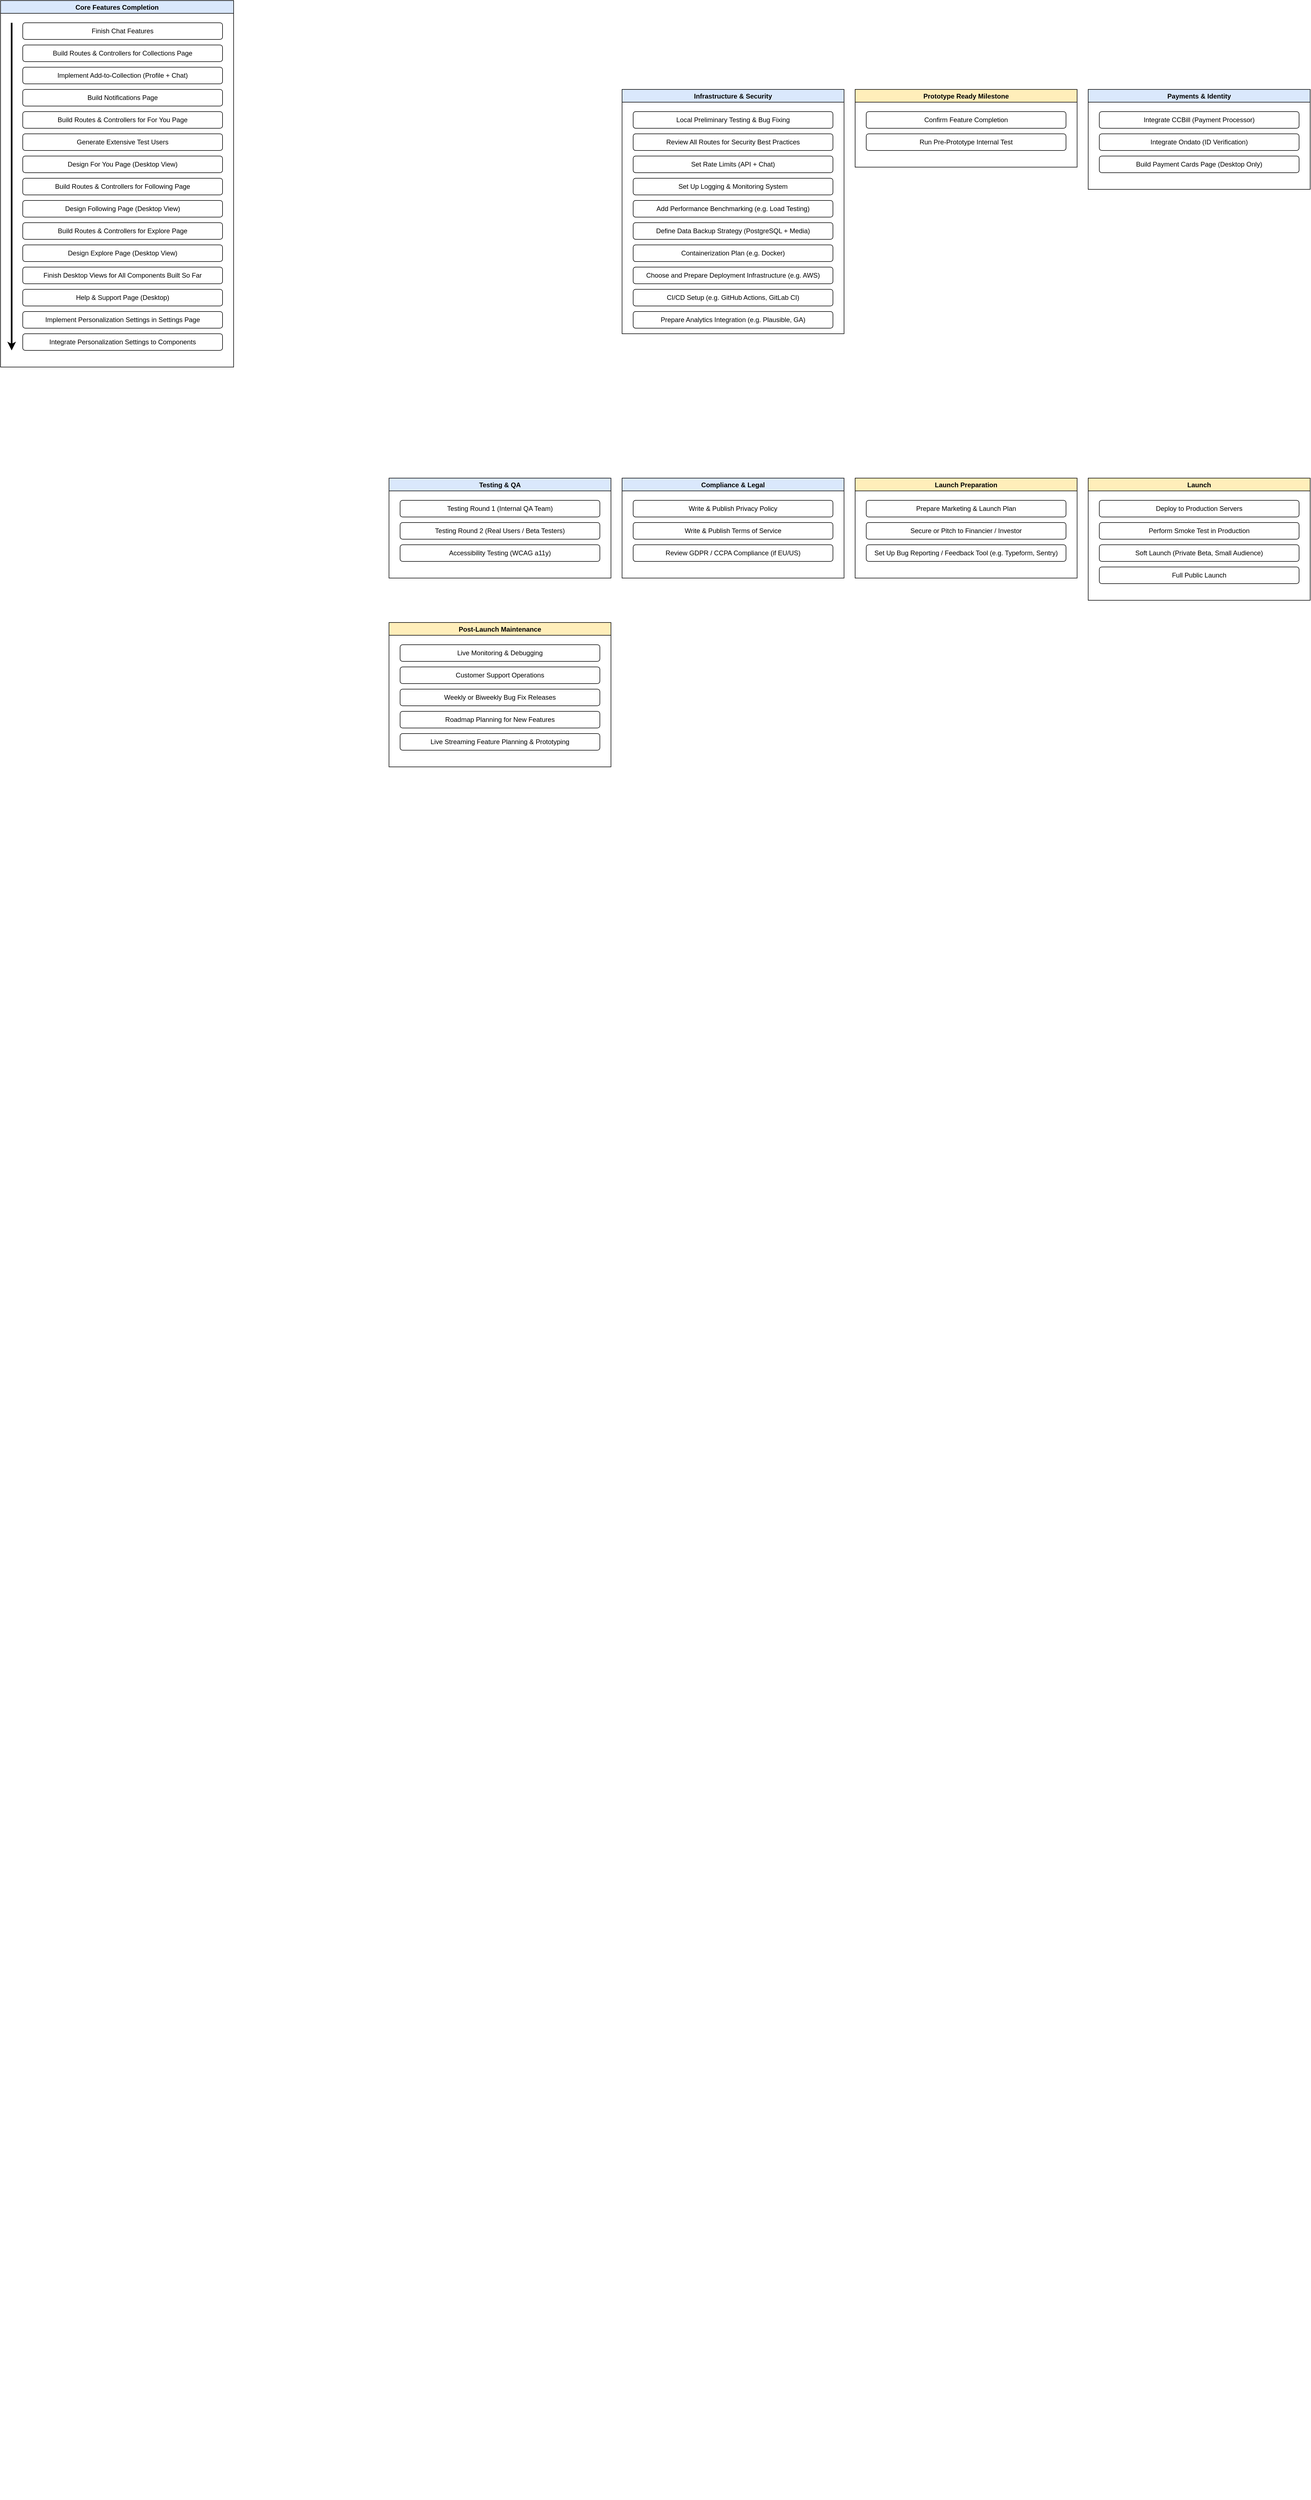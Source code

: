 <mxfile version="27.0.9">
  <diagram name="Page-1" id="ofUH8dCXPtj3aY5mHOye">
    <mxGraphModel dx="2033" dy="1791" grid="1" gridSize="10" guides="1" tooltips="1" connect="1" arrows="1" fold="1" page="1" pageScale="1" pageWidth="850" pageHeight="1100" math="0" shadow="0">
      <root>
        <mxCell id="0" />
        <mxCell id="1" parent="0" />
        <mxCell id="0IXMxDfGrSszYVMnaxAI-60" value="&#xa;  &#xa;    &#xa;      &#xa;        &#xa;        &#xa;&#xa;        &#xa;          &#xa;        &#xa;        &#xa;          &#xa;        &#xa;        &#xa;          &#xa;        &#xa;        &#xa;          &#xa;        &#xa;        &#xa;          &#xa;        &#xa;        &#xa;          &#xa;        &#xa;        &#xa;          &#xa;        &#xa;        &#xa;          &#xa;        &#xa;        &#xa;          &#xa;        &#xa;        &#xa;          &#xa;        &#xa;        &#xa;          &#xa;        &#xa;        &#xa;          &#xa;        &#xa;        &#xa;          &#xa;        &#xa;        &#xa;          &#xa;        &#xa;        &#xa;          &#xa;        &#xa;        &#xa;          &#xa;        &#xa;        &#xa;          &#xa;        &#xa;        &#xa;          &#xa;        &#xa;        &#xa;          &#xa;        &#xa;        &#xa;          &#xa;        &#xa;        &#xa;          &#xa;        &#xa;        &#xa;          &#xa;        &#xa;        &#xa;          &#xa;        &#xa;        &#xa;          &#xa;        &#xa;        &#xa;          &#xa;        &#xa;        &#xa;          &#xa;        &#xa;        &#xa;          &#xa;        &#xa;        &#xa;          &#xa;        &#xa;        &#xa;          &#xa;        &#xa;        &#xa;          &#xa;        &#xa;        &#xa;          &#xa;        &#xa;        &#xa;          &#xa;        &#xa;        &#xa;          &#xa;        &#xa;        &#xa;          &#xa;        &#xa;        &#xa;          &#xa;        &#xa;        &#xa;          &#xa;        &#xa;        &#xa;          &#xa;        &#xa;        &#xa;          &#xa;        &#xa;        &#xa;          &#xa;        &#xa;        &#xa;          &#xa;        &#xa;        &#xa;          &#xa;        &#xa;        &#xa;          &#xa;        &#xa;        &#xa;          &#xa;        &#xa;        &#xa;          &#xa;        &#xa;        &#xa;          &#xa;        &#xa;        &#xa;          &#xa;        &#xa;        &#xa;          &#xa;        &#xa;        &#xa;          &#xa;        &#xa;        &#xa;          &#xa;        &#xa;        &#xa;          &#xa;        &#xa;        &#xa;          &#xa;        &#xa;        &#xa;          &#xa;        &#xa;        &#xa;          &#xa;        &#xa;        &#xa;          &#xa;        &#xa;        &#xa;          &#xa;        &#xa;        &#xa;          &#xa;        &#xa;        &#xa;          &#xa;        &#xa;        &#xa;          &#xa;        &#xa;        &#xa;          &#xa;        &#xa;        &#xa;          &#xa;        &#xa;        &#xa;          &#xa;        &#xa;        &#xa;          &#xa;        &#xa;        &#xa;          &#xa;        &#xa;        &#xa;          &#xa;        &#xa;        &#xa;          &#xa;        &#xa;        &#xa;          &#xa;        &#xa;        &#xa;          &#xa;        &#xa;        &#xa;          &#xa;        &#xa;        &#xa;          &#xa;        &#xa;        &#xa;          &#xa;        &#xa;        &#xa;          &#xa;        &#xa;        &#xa;          &#xa;        &#xa;        &#xa;          &#xa;        &#xa;        &#xa;          &#xa;        &#xa;        &#xa;          &#xa;        &#xa;        &#xa;          &#xa;        &#xa;        &#xa;          &#xa;        &#xa;        &#xa;          &#xa;        &#xa;        &#xa;          &#xa;        &#xa;        &#xa;          &#xa;        &#xa;        &#xa;          &#xa;        &#xa;        &#xa;          &#xa;        &#xa;        &#xa;          &#xa;        &#xa;        &#xa;          &#xa;        &#xa;        &#xa;          &#xa;        &#xa;        &#xa;          &#xa;        &#xa;        &#xa;          &#xa;        &#xa;        &#xa;          &#xa;        &#xa;        &#xa;          &#xa;        &#xa;        &#xa;          &#xa;        &#xa;        &#xa;          &#xa;        &#xa;        &#xa;          &#xa;        &#xa;        &#xa;          &#xa;        &#xa;        &#xa;          &#xa;        &#xa;        &#xa;          &#xa;        &#xa;        &#xa;          &#xa;        &#xa;        &#xa;          &#xa;        &#xa;      &#xa;    &#xa;  &#xa;" style="text;whiteSpace=wrap;html=1;" vertex="1" parent="1">
          <mxGeometry width="30" height="4360" as="geometry" />
        </mxCell>
        <mxCell id="0IXMxDfGrSszYVMnaxAI-61" value="&#xa;  &#xa;    &#xa;      &#xa;        &#xa;        &#xa;&#xa;        &#xa;          &#xa;        &#xa;        &#xa;          &#xa;        &#xa;        &#xa;          &#xa;        &#xa;        &#xa;          &#xa;        &#xa;        &#xa;          &#xa;        &#xa;        &#xa;          &#xa;        &#xa;        &#xa;          &#xa;        &#xa;        &#xa;          &#xa;        &#xa;        &#xa;          &#xa;        &#xa;        &#xa;          &#xa;        &#xa;        &#xa;          &#xa;        &#xa;        &#xa;          &#xa;        &#xa;        &#xa;          &#xa;        &#xa;        &#xa;          &#xa;        &#xa;        &#xa;          &#xa;        &#xa;        &#xa;          &#xa;        &#xa;        &#xa;          &#xa;        &#xa;        &#xa;          &#xa;        &#xa;        &#xa;          &#xa;        &#xa;        &#xa;          &#xa;        &#xa;        &#xa;          &#xa;        &#xa;        &#xa;          &#xa;        &#xa;        &#xa;          &#xa;        &#xa;        &#xa;          &#xa;        &#xa;        &#xa;          &#xa;        &#xa;        &#xa;          &#xa;        &#xa;        &#xa;          &#xa;        &#xa;        &#xa;          &#xa;        &#xa;        &#xa;          &#xa;        &#xa;        &#xa;          &#xa;        &#xa;        &#xa;          &#xa;        &#xa;        &#xa;          &#xa;        &#xa;        &#xa;          &#xa;        &#xa;        &#xa;          &#xa;        &#xa;        &#xa;          &#xa;        &#xa;        &#xa;          &#xa;        &#xa;        &#xa;          &#xa;        &#xa;        &#xa;          &#xa;        &#xa;        &#xa;          &#xa;        &#xa;        &#xa;          &#xa;        &#xa;        &#xa;          &#xa;        &#xa;        &#xa;          &#xa;        &#xa;        &#xa;          &#xa;        &#xa;        &#xa;          &#xa;        &#xa;        &#xa;          &#xa;        &#xa;        &#xa;          &#xa;        &#xa;        &#xa;          &#xa;        &#xa;        &#xa;          &#xa;        &#xa;        &#xa;          &#xa;        &#xa;        &#xa;          &#xa;        &#xa;        &#xa;          &#xa;        &#xa;        &#xa;          &#xa;        &#xa;        &#xa;          &#xa;        &#xa;        &#xa;          &#xa;        &#xa;        &#xa;          &#xa;        &#xa;        &#xa;          &#xa;        &#xa;        &#xa;          &#xa;        &#xa;        &#xa;          &#xa;        &#xa;        &#xa;          &#xa;        &#xa;        &#xa;          &#xa;        &#xa;        &#xa;          &#xa;        &#xa;        &#xa;          &#xa;        &#xa;        &#xa;          &#xa;        &#xa;        &#xa;          &#xa;        &#xa;        &#xa;          &#xa;        &#xa;        &#xa;          &#xa;        &#xa;        &#xa;          &#xa;        &#xa;        &#xa;          &#xa;        &#xa;        &#xa;          &#xa;        &#xa;        &#xa;          &#xa;        &#xa;        &#xa;          &#xa;        &#xa;        &#xa;          &#xa;        &#xa;        &#xa;          &#xa;        &#xa;        &#xa;          &#xa;        &#xa;        &#xa;          &#xa;        &#xa;        &#xa;          &#xa;        &#xa;        &#xa;          &#xa;        &#xa;        &#xa;          &#xa;        &#xa;        &#xa;          &#xa;        &#xa;        &#xa;          &#xa;        &#xa;        &#xa;          &#xa;        &#xa;        &#xa;          &#xa;        &#xa;        &#xa;          &#xa;        &#xa;        &#xa;          &#xa;        &#xa;        &#xa;          &#xa;        &#xa;        &#xa;          &#xa;        &#xa;        &#xa;          &#xa;        &#xa;        &#xa;          &#xa;        &#xa;        &#xa;          &#xa;        &#xa;        &#xa;          &#xa;        &#xa;        &#xa;          &#xa;        &#xa;        &#xa;          &#xa;        &#xa;        &#xa;          &#xa;        &#xa;        &#xa;          &#xa;        &#xa;        &#xa;          &#xa;        &#xa;        &#xa;          &#xa;        &#xa;        &#xa;          &#xa;        &#xa;      &#xa;    &#xa;  &#xa;" style="text;whiteSpace=wrap;html=1;" vertex="1" parent="1">
          <mxGeometry width="30" height="4360" as="geometry" />
        </mxCell>
        <mxCell id="0IXMxDfGrSszYVMnaxAI-65" value="Core Features Completion" style="swimlane;fillColor=#dae8fc;" vertex="1" parent="1">
          <mxGeometry x="-680" y="-140" width="420" height="660" as="geometry" />
        </mxCell>
        <mxCell id="0IXMxDfGrSszYVMnaxAI-66" value="Finish Chat Features" style="rounded=1;whiteSpace=wrap;html=1;" vertex="1" parent="0IXMxDfGrSszYVMnaxAI-65">
          <mxGeometry x="40" y="40" width="360" height="30" as="geometry" />
        </mxCell>
        <mxCell id="0IXMxDfGrSszYVMnaxAI-67" value="Build Routes &amp; Controllers for Collections Page" style="rounded=1;whiteSpace=wrap;html=1;" vertex="1" parent="0IXMxDfGrSszYVMnaxAI-65">
          <mxGeometry x="40" y="80" width="360" height="30" as="geometry" />
        </mxCell>
        <mxCell id="0IXMxDfGrSszYVMnaxAI-68" value="Implement Add-to-Collection (Profile + Chat)" style="rounded=1;whiteSpace=wrap;html=1;" vertex="1" parent="0IXMxDfGrSszYVMnaxAI-65">
          <mxGeometry x="40" y="120" width="360" height="30" as="geometry" />
        </mxCell>
        <mxCell id="0IXMxDfGrSszYVMnaxAI-69" value="Build Notifications Page" style="rounded=1;whiteSpace=wrap;html=1;" vertex="1" parent="0IXMxDfGrSszYVMnaxAI-65">
          <mxGeometry x="40" y="160" width="360" height="30" as="geometry" />
        </mxCell>
        <mxCell id="0IXMxDfGrSszYVMnaxAI-70" value="Build Routes &amp; Controllers for For You Page" style="rounded=1;whiteSpace=wrap;html=1;" vertex="1" parent="0IXMxDfGrSszYVMnaxAI-65">
          <mxGeometry x="40" y="200" width="360" height="30" as="geometry" />
        </mxCell>
        <mxCell id="0IXMxDfGrSszYVMnaxAI-71" value="Generate Extensive Test Users" style="rounded=1;whiteSpace=wrap;html=1;" vertex="1" parent="0IXMxDfGrSszYVMnaxAI-65">
          <mxGeometry x="40" y="240" width="360" height="30" as="geometry" />
        </mxCell>
        <mxCell id="0IXMxDfGrSszYVMnaxAI-72" value="Design For You Page (Desktop View)" style="rounded=1;whiteSpace=wrap;html=1;" vertex="1" parent="0IXMxDfGrSszYVMnaxAI-65">
          <mxGeometry x="40" y="280" width="360" height="30" as="geometry" />
        </mxCell>
        <mxCell id="0IXMxDfGrSszYVMnaxAI-73" value="Build Routes &amp; Controllers for Following Page" style="rounded=1;whiteSpace=wrap;html=1;" vertex="1" parent="0IXMxDfGrSszYVMnaxAI-65">
          <mxGeometry x="40" y="320" width="360" height="30" as="geometry" />
        </mxCell>
        <mxCell id="0IXMxDfGrSszYVMnaxAI-74" value="Design Following Page (Desktop View)" style="rounded=1;whiteSpace=wrap;html=1;" vertex="1" parent="0IXMxDfGrSszYVMnaxAI-65">
          <mxGeometry x="40" y="360" width="360" height="30" as="geometry" />
        </mxCell>
        <mxCell id="0IXMxDfGrSszYVMnaxAI-75" value="Build Routes &amp; Controllers for Explore Page" style="rounded=1;whiteSpace=wrap;html=1;" vertex="1" parent="0IXMxDfGrSszYVMnaxAI-65">
          <mxGeometry x="40" y="400" width="360" height="30" as="geometry" />
        </mxCell>
        <mxCell id="0IXMxDfGrSszYVMnaxAI-76" value="Design Explore Page (Desktop View)" style="rounded=1;whiteSpace=wrap;html=1;" vertex="1" parent="0IXMxDfGrSszYVMnaxAI-65">
          <mxGeometry x="40" y="440" width="360" height="30" as="geometry" />
        </mxCell>
        <mxCell id="0IXMxDfGrSszYVMnaxAI-77" value="Finish Desktop Views for All Components Built So Far" style="rounded=1;whiteSpace=wrap;html=1;" vertex="1" parent="0IXMxDfGrSszYVMnaxAI-65">
          <mxGeometry x="40" y="480" width="360" height="30" as="geometry" />
        </mxCell>
        <mxCell id="0IXMxDfGrSszYVMnaxAI-78" value="Help &amp; Support Page (Desktop)" style="rounded=1;whiteSpace=wrap;html=1;" vertex="1" parent="0IXMxDfGrSszYVMnaxAI-65">
          <mxGeometry x="40" y="520" width="360" height="30" as="geometry" />
        </mxCell>
        <mxCell id="0IXMxDfGrSszYVMnaxAI-79" value="Implement Personalization Settings in Settings Page" style="rounded=1;whiteSpace=wrap;html=1;" vertex="1" parent="0IXMxDfGrSszYVMnaxAI-65">
          <mxGeometry x="40" y="560" width="360" height="30" as="geometry" />
        </mxCell>
        <mxCell id="0IXMxDfGrSszYVMnaxAI-80" value="Integrate Personalization Settings to Components" style="rounded=1;whiteSpace=wrap;html=1;" vertex="1" parent="0IXMxDfGrSszYVMnaxAI-65">
          <mxGeometry x="40" y="600" width="360" height="30" as="geometry" />
        </mxCell>
        <mxCell id="0IXMxDfGrSszYVMnaxAI-123" value="" style="endArrow=classic;html=1;rounded=0;strokeWidth=3;" edge="1" parent="0IXMxDfGrSszYVMnaxAI-65">
          <mxGeometry width="50" height="50" relative="1" as="geometry">
            <mxPoint x="20" y="40" as="sourcePoint" />
            <mxPoint x="20" y="630" as="targetPoint" />
          </mxGeometry>
        </mxCell>
        <mxCell id="0IXMxDfGrSszYVMnaxAI-81" value="Infrastructure &amp; Security" style="swimlane;fillColor=#dae8fc;" vertex="1" parent="1">
          <mxGeometry x="440" y="20" width="400" height="440" as="geometry" />
        </mxCell>
        <mxCell id="0IXMxDfGrSszYVMnaxAI-82" value="Local Preliminary Testing &amp; Bug Fixing" style="rounded=1;whiteSpace=wrap;html=1;" vertex="1" parent="0IXMxDfGrSszYVMnaxAI-81">
          <mxGeometry x="20" y="40" width="360" height="30" as="geometry" />
        </mxCell>
        <mxCell id="0IXMxDfGrSszYVMnaxAI-83" value="Review All Routes for Security Best Practices" style="rounded=1;whiteSpace=wrap;html=1;" vertex="1" parent="0IXMxDfGrSszYVMnaxAI-81">
          <mxGeometry x="20" y="80" width="360" height="30" as="geometry" />
        </mxCell>
        <mxCell id="0IXMxDfGrSszYVMnaxAI-84" value="Set Rate Limits (API + Chat)" style="rounded=1;whiteSpace=wrap;html=1;" vertex="1" parent="0IXMxDfGrSszYVMnaxAI-81">
          <mxGeometry x="20" y="120" width="360" height="30" as="geometry" />
        </mxCell>
        <mxCell id="0IXMxDfGrSszYVMnaxAI-86" value="Set Up Logging &amp; Monitoring System" style="rounded=1;whiteSpace=wrap;html=1;" vertex="1" parent="0IXMxDfGrSszYVMnaxAI-81">
          <mxGeometry x="20" y="160" width="360" height="30" as="geometry" />
        </mxCell>
        <mxCell id="0IXMxDfGrSszYVMnaxAI-87" value="Add Performance Benchmarking (e.g. Load Testing)" style="rounded=1;whiteSpace=wrap;html=1;" vertex="1" parent="0IXMxDfGrSszYVMnaxAI-81">
          <mxGeometry x="20" y="200" width="360" height="30" as="geometry" />
        </mxCell>
        <mxCell id="0IXMxDfGrSszYVMnaxAI-88" value="Define Data Backup Strategy (PostgreSQL + Media)" style="rounded=1;whiteSpace=wrap;html=1;" vertex="1" parent="0IXMxDfGrSszYVMnaxAI-81">
          <mxGeometry x="20" y="240" width="360" height="30" as="geometry" />
        </mxCell>
        <mxCell id="0IXMxDfGrSszYVMnaxAI-89" value="Containerization Plan (e.g. Docker)" style="rounded=1;whiteSpace=wrap;html=1;" vertex="1" parent="0IXMxDfGrSszYVMnaxAI-81">
          <mxGeometry x="20" y="280" width="360" height="30" as="geometry" />
        </mxCell>
        <mxCell id="0IXMxDfGrSszYVMnaxAI-90" value="Choose and Prepare Deployment Infrastructure (e.g. AWS)" style="rounded=1;whiteSpace=wrap;html=1;" vertex="1" parent="0IXMxDfGrSszYVMnaxAI-81">
          <mxGeometry x="20" y="320" width="360" height="30" as="geometry" />
        </mxCell>
        <mxCell id="0IXMxDfGrSszYVMnaxAI-91" value="CI/CD Setup (e.g. GitHub Actions, GitLab CI)" style="rounded=1;whiteSpace=wrap;html=1;" vertex="1" parent="0IXMxDfGrSszYVMnaxAI-81">
          <mxGeometry x="20" y="360" width="360" height="30" as="geometry" />
        </mxCell>
        <mxCell id="0IXMxDfGrSszYVMnaxAI-92" value="Prepare Analytics Integration (e.g. Plausible, GA)" style="rounded=1;whiteSpace=wrap;html=1;" vertex="1" parent="0IXMxDfGrSszYVMnaxAI-81">
          <mxGeometry x="20" y="400" width="360" height="30" as="geometry" />
        </mxCell>
        <mxCell id="0IXMxDfGrSszYVMnaxAI-93" value="Prototype Ready Milestone" style="swimlane;fillColor=#ffeeba;" vertex="1" parent="1">
          <mxGeometry x="860" y="20" width="400" height="140" as="geometry" />
        </mxCell>
        <mxCell id="0IXMxDfGrSszYVMnaxAI-94" value="Confirm Feature Completion" style="rounded=1;whiteSpace=wrap;html=1;" vertex="1" parent="0IXMxDfGrSszYVMnaxAI-93">
          <mxGeometry x="20" y="40" width="360" height="30" as="geometry" />
        </mxCell>
        <mxCell id="0IXMxDfGrSszYVMnaxAI-95" value="Run Pre-Prototype Internal Test" style="rounded=1;whiteSpace=wrap;html=1;" vertex="1" parent="0IXMxDfGrSszYVMnaxAI-93">
          <mxGeometry x="20" y="80" width="360" height="30" as="geometry" />
        </mxCell>
        <mxCell id="0IXMxDfGrSszYVMnaxAI-96" value="Payments &amp; Identity" style="swimlane;fillColor=#dae8fc;" vertex="1" parent="1">
          <mxGeometry x="1280" y="20" width="400" height="180" as="geometry" />
        </mxCell>
        <mxCell id="0IXMxDfGrSszYVMnaxAI-97" value="Integrate CCBill (Payment Processor)" style="rounded=1;whiteSpace=wrap;html=1;" vertex="1" parent="0IXMxDfGrSszYVMnaxAI-96">
          <mxGeometry x="20" y="40" width="360" height="30" as="geometry" />
        </mxCell>
        <mxCell id="0IXMxDfGrSszYVMnaxAI-98" value="Integrate Ondato (ID Verification)" style="rounded=1;whiteSpace=wrap;html=1;" vertex="1" parent="0IXMxDfGrSszYVMnaxAI-96">
          <mxGeometry x="20" y="80" width="360" height="30" as="geometry" />
        </mxCell>
        <mxCell id="0IXMxDfGrSszYVMnaxAI-99" value="Build Payment Cards Page (Desktop Only)" style="rounded=1;whiteSpace=wrap;html=1;" vertex="1" parent="0IXMxDfGrSszYVMnaxAI-96">
          <mxGeometry x="20" y="120" width="360" height="30" as="geometry" />
        </mxCell>
        <mxCell id="0IXMxDfGrSszYVMnaxAI-100" value="Testing &amp; QA" style="swimlane;fillColor=#dae8fc;" vertex="1" parent="1">
          <mxGeometry x="20" y="720" width="400" height="180" as="geometry" />
        </mxCell>
        <mxCell id="0IXMxDfGrSszYVMnaxAI-101" value="Testing Round 1 (Internal QA Team)" style="rounded=1;whiteSpace=wrap;html=1;" vertex="1" parent="0IXMxDfGrSszYVMnaxAI-100">
          <mxGeometry x="20" y="40" width="360" height="30" as="geometry" />
        </mxCell>
        <mxCell id="0IXMxDfGrSszYVMnaxAI-102" value="Testing Round 2 (Real Users / Beta Testers)" style="rounded=1;whiteSpace=wrap;html=1;" vertex="1" parent="0IXMxDfGrSszYVMnaxAI-100">
          <mxGeometry x="20" y="80" width="360" height="30" as="geometry" />
        </mxCell>
        <mxCell id="0IXMxDfGrSszYVMnaxAI-103" value="Accessibility Testing (WCAG a11y)" style="rounded=1;whiteSpace=wrap;html=1;" vertex="1" parent="0IXMxDfGrSszYVMnaxAI-100">
          <mxGeometry x="20" y="120" width="360" height="30" as="geometry" />
        </mxCell>
        <mxCell id="0IXMxDfGrSszYVMnaxAI-104" value="Compliance &amp; Legal" style="swimlane;fillColor=#dae8fc;" vertex="1" parent="1">
          <mxGeometry x="440" y="720" width="400" height="180" as="geometry" />
        </mxCell>
        <mxCell id="0IXMxDfGrSszYVMnaxAI-105" value="Write &amp; Publish Privacy Policy" style="rounded=1;whiteSpace=wrap;html=1;" vertex="1" parent="0IXMxDfGrSszYVMnaxAI-104">
          <mxGeometry x="20" y="40" width="360" height="30" as="geometry" />
        </mxCell>
        <mxCell id="0IXMxDfGrSszYVMnaxAI-106" value="Write &amp; Publish Terms of Service" style="rounded=1;whiteSpace=wrap;html=1;" vertex="1" parent="0IXMxDfGrSszYVMnaxAI-104">
          <mxGeometry x="20" y="80" width="360" height="30" as="geometry" />
        </mxCell>
        <mxCell id="0IXMxDfGrSszYVMnaxAI-107" value="Review GDPR / CCPA Compliance (if EU/US)" style="rounded=1;whiteSpace=wrap;html=1;" vertex="1" parent="0IXMxDfGrSszYVMnaxAI-104">
          <mxGeometry x="20" y="120" width="360" height="30" as="geometry" />
        </mxCell>
        <mxCell id="0IXMxDfGrSszYVMnaxAI-108" value="Launch Preparation" style="swimlane;fillColor=#ffeeba;" vertex="1" parent="1">
          <mxGeometry x="860" y="720" width="400" height="180" as="geometry" />
        </mxCell>
        <mxCell id="0IXMxDfGrSszYVMnaxAI-109" value="Prepare Marketing &amp; Launch Plan" style="rounded=1;whiteSpace=wrap;html=1;" vertex="1" parent="0IXMxDfGrSszYVMnaxAI-108">
          <mxGeometry x="20" y="40" width="360" height="30" as="geometry" />
        </mxCell>
        <mxCell id="0IXMxDfGrSszYVMnaxAI-110" value="Secure or Pitch to Financier / Investor" style="rounded=1;whiteSpace=wrap;html=1;" vertex="1" parent="0IXMxDfGrSszYVMnaxAI-108">
          <mxGeometry x="20" y="80" width="360" height="30" as="geometry" />
        </mxCell>
        <mxCell id="0IXMxDfGrSszYVMnaxAI-111" value="Set Up Bug Reporting / Feedback Tool (e.g. Typeform, Sentry)" style="rounded=1;whiteSpace=wrap;html=1;" vertex="1" parent="0IXMxDfGrSszYVMnaxAI-108">
          <mxGeometry x="20" y="120" width="360" height="30" as="geometry" />
        </mxCell>
        <mxCell id="0IXMxDfGrSszYVMnaxAI-112" value="Launch" style="swimlane;fillColor=#ffeeba;" vertex="1" parent="1">
          <mxGeometry x="1280" y="720" width="400" height="220" as="geometry" />
        </mxCell>
        <mxCell id="0IXMxDfGrSszYVMnaxAI-113" value="Deploy to Production Servers" style="rounded=1;whiteSpace=wrap;html=1;" vertex="1" parent="0IXMxDfGrSszYVMnaxAI-112">
          <mxGeometry x="20" y="40" width="360" height="30" as="geometry" />
        </mxCell>
        <mxCell id="0IXMxDfGrSszYVMnaxAI-114" value="Perform Smoke Test in Production" style="rounded=1;whiteSpace=wrap;html=1;" vertex="1" parent="0IXMxDfGrSszYVMnaxAI-112">
          <mxGeometry x="20" y="80" width="360" height="30" as="geometry" />
        </mxCell>
        <mxCell id="0IXMxDfGrSszYVMnaxAI-115" value="Soft Launch (Private Beta, Small Audience)" style="rounded=1;whiteSpace=wrap;html=1;" vertex="1" parent="0IXMxDfGrSszYVMnaxAI-112">
          <mxGeometry x="20" y="120" width="360" height="30" as="geometry" />
        </mxCell>
        <mxCell id="0IXMxDfGrSszYVMnaxAI-116" value="Full Public Launch" style="rounded=1;whiteSpace=wrap;html=1;" vertex="1" parent="0IXMxDfGrSszYVMnaxAI-112">
          <mxGeometry x="20" y="160" width="360" height="30" as="geometry" />
        </mxCell>
        <mxCell id="0IXMxDfGrSszYVMnaxAI-117" value="Post-Launch Maintenance" style="swimlane;fillColor=#ffeeba;" vertex="1" parent="1">
          <mxGeometry x="20" y="980" width="400" height="260" as="geometry" />
        </mxCell>
        <mxCell id="0IXMxDfGrSszYVMnaxAI-118" value="Live Monitoring &amp; Debugging" style="rounded=1;whiteSpace=wrap;html=1;" vertex="1" parent="0IXMxDfGrSszYVMnaxAI-117">
          <mxGeometry x="20" y="40" width="360" height="30" as="geometry" />
        </mxCell>
        <mxCell id="0IXMxDfGrSszYVMnaxAI-119" value="Customer Support Operations" style="rounded=1;whiteSpace=wrap;html=1;" vertex="1" parent="0IXMxDfGrSszYVMnaxAI-117">
          <mxGeometry x="20" y="80" width="360" height="30" as="geometry" />
        </mxCell>
        <mxCell id="0IXMxDfGrSszYVMnaxAI-120" value="Weekly or Biweekly Bug Fix Releases" style="rounded=1;whiteSpace=wrap;html=1;" vertex="1" parent="0IXMxDfGrSszYVMnaxAI-117">
          <mxGeometry x="20" y="120" width="360" height="30" as="geometry" />
        </mxCell>
        <mxCell id="0IXMxDfGrSszYVMnaxAI-121" value="Roadmap Planning for New Features" style="rounded=1;whiteSpace=wrap;html=1;" vertex="1" parent="0IXMxDfGrSszYVMnaxAI-117">
          <mxGeometry x="20" y="160" width="360" height="30" as="geometry" />
        </mxCell>
        <mxCell id="0IXMxDfGrSszYVMnaxAI-122" value="Live Streaming Feature Planning &amp; Prototyping" style="rounded=1;whiteSpace=wrap;html=1;" vertex="1" parent="0IXMxDfGrSszYVMnaxAI-117">
          <mxGeometry x="20" y="200" width="360" height="30" as="geometry" />
        </mxCell>
      </root>
    </mxGraphModel>
  </diagram>
</mxfile>
